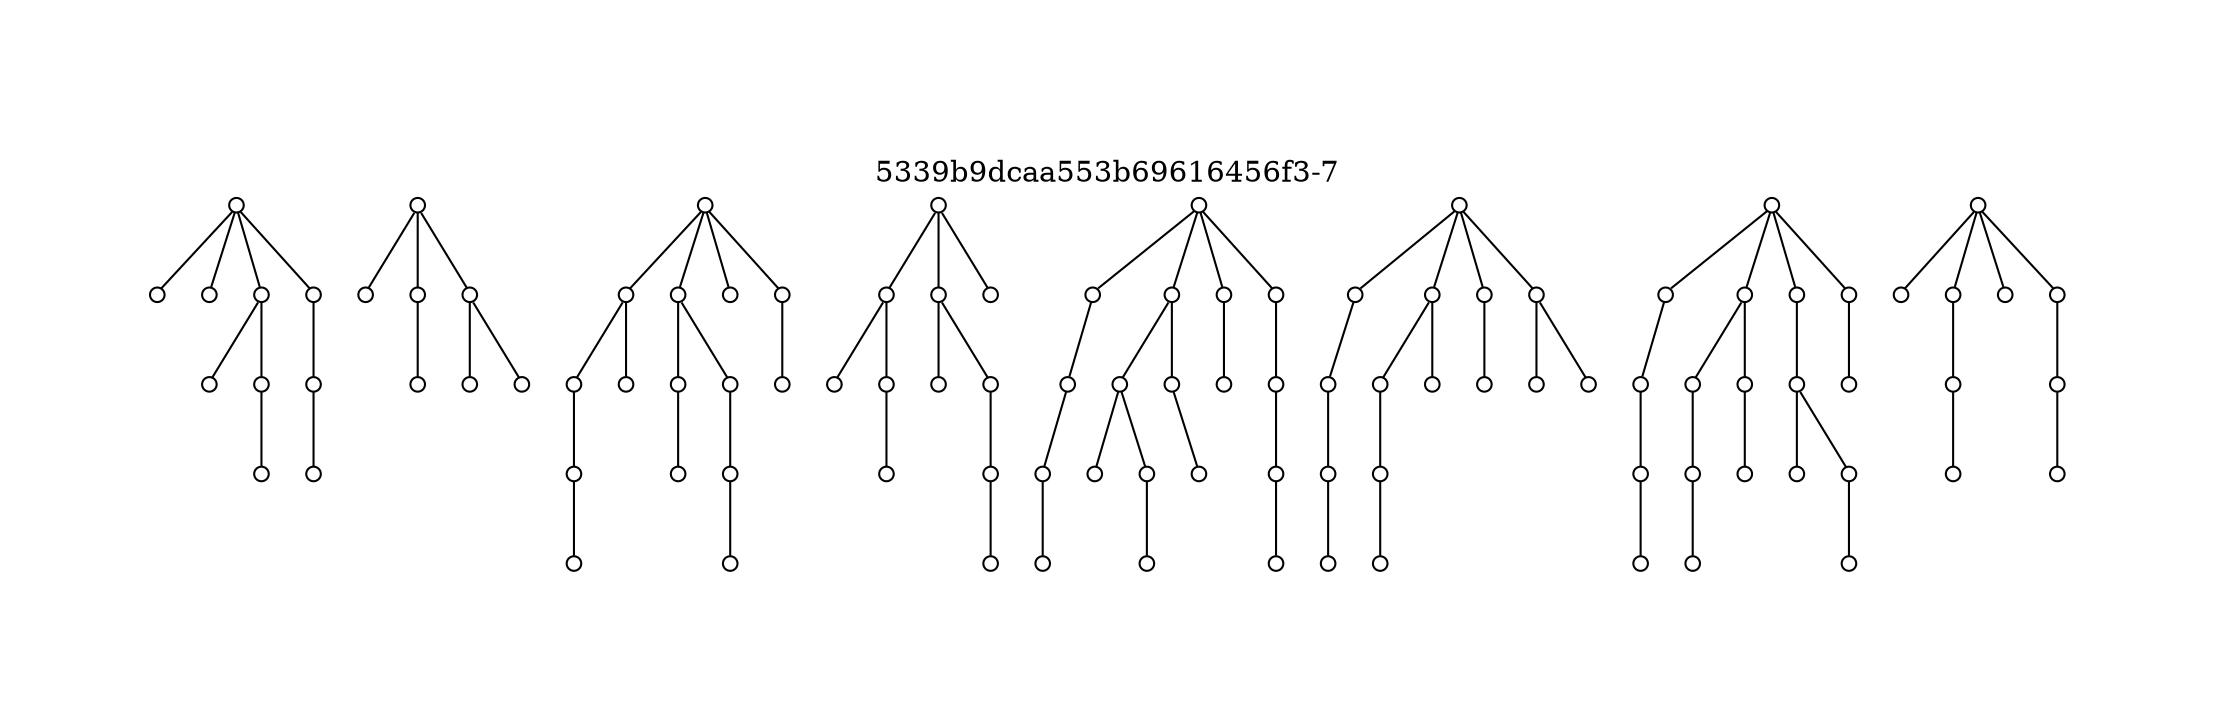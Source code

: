 strict graph "5339b9dcaa553b69616456f3-7" {
labelloc=t;
ratio=auto;
pad="1.0";
label="5339b9dcaa553b69616456f3-7";
node [fixedsize=true, width="0.1", shape=circle, height="0.1", label=""];
0;
1;
2;
3;
4;
15;
16;
20;
68;
83;
341;
343;
344;
345;
354;
359;
361;
682;
683;
684;
685;
686;
687;
688;
692;
694;
699;
703;
724;
732;
768;
884;
1023;
1024;
1026;
1027;
1030;
1031;
1038;
1039;
1057;
1089;
1289;
1364;
1365;
1366;
1367;
1368;
1369;
1373;
1376;
1379;
1382;
1386;
1402;
1404;
1416;
1437;
1453;
1526;
1659;
1705;
1706;
1707;
1708;
1709;
1710;
1716;
1717;
1721;
1722;
1723;
1728;
1750;
1801;
1888;
2046;
2047;
2048;
2049;
2050;
2052;
2055;
2057;
2060;
2064;
2072;
2083;
2094;
2103;
2105;
2152;
2196;
2285;
2387;
2388;
2389;
2390;
2391;
2399;
2407;
2439;
2471;
0 -- 1;
0 -- 2;
0 -- 4;
0 -- 3;
3 -- 15;
3 -- 16;
20 -- 83;
4 -- 20;
16 -- 68;
341 -- 343;
344 -- 354;
341 -- 344;
341 -- 345;
345 -- 359;
345 -- 361;
682 -- 683;
682 -- 684;
682 -- 685;
682 -- 686;
683 -- 687;
683 -- 688;
684 -- 692;
692 -- 724;
684 -- 694;
694 -- 732;
686 -- 699;
687 -- 703;
732 -- 884;
703 -- 768;
1023 -- 1024;
1026 -- 1039;
1023 -- 1026;
1023 -- 1027;
1024 -- 1030;
1024 -- 1031;
1031 -- 1057;
1026 -- 1038;
1039 -- 1089;
1089 -- 1289;
1364 -- 1365;
1364 -- 1366;
1364 -- 1367;
1364 -- 1368;
1368 -- 1382;
1365 -- 1369;
1366 -- 1373;
1373 -- 1402;
1373 -- 1404;
1366 -- 1376;
1376 -- 1416;
1367 -- 1379;
1369 -- 1386;
1386 -- 1453;
1382 -- 1437;
1404 -- 1526;
1437 -- 1659;
1705 -- 1708;
1705 -- 1709;
1705 -- 1706;
1705 -- 1707;
1706 -- 1710;
1707 -- 1717;
1707 -- 1716;
1708 -- 1721;
1709 -- 1722;
1709 -- 1723;
1710 -- 1728;
1716 -- 1750;
1728 -- 1801;
1750 -- 1888;
2046 -- 2050;
2046 -- 2049;
2046 -- 2048;
2046 -- 2047;
2048 -- 2055;
2048 -- 2057;
2047 -- 2052;
2055 -- 2083;
2060 -- 2103;
2060 -- 2105;
2049 -- 2060;
2050 -- 2064;
2052 -- 2072;
2057 -- 2094;
2072 -- 2152;
2083 -- 2196;
2105 -- 2285;
2387 -- 2389;
2387 -- 2388;
2387 -- 2390;
2391 -- 2407;
2387 -- 2391;
2389 -- 2399;
2399 -- 2439;
2407 -- 2471;
}
